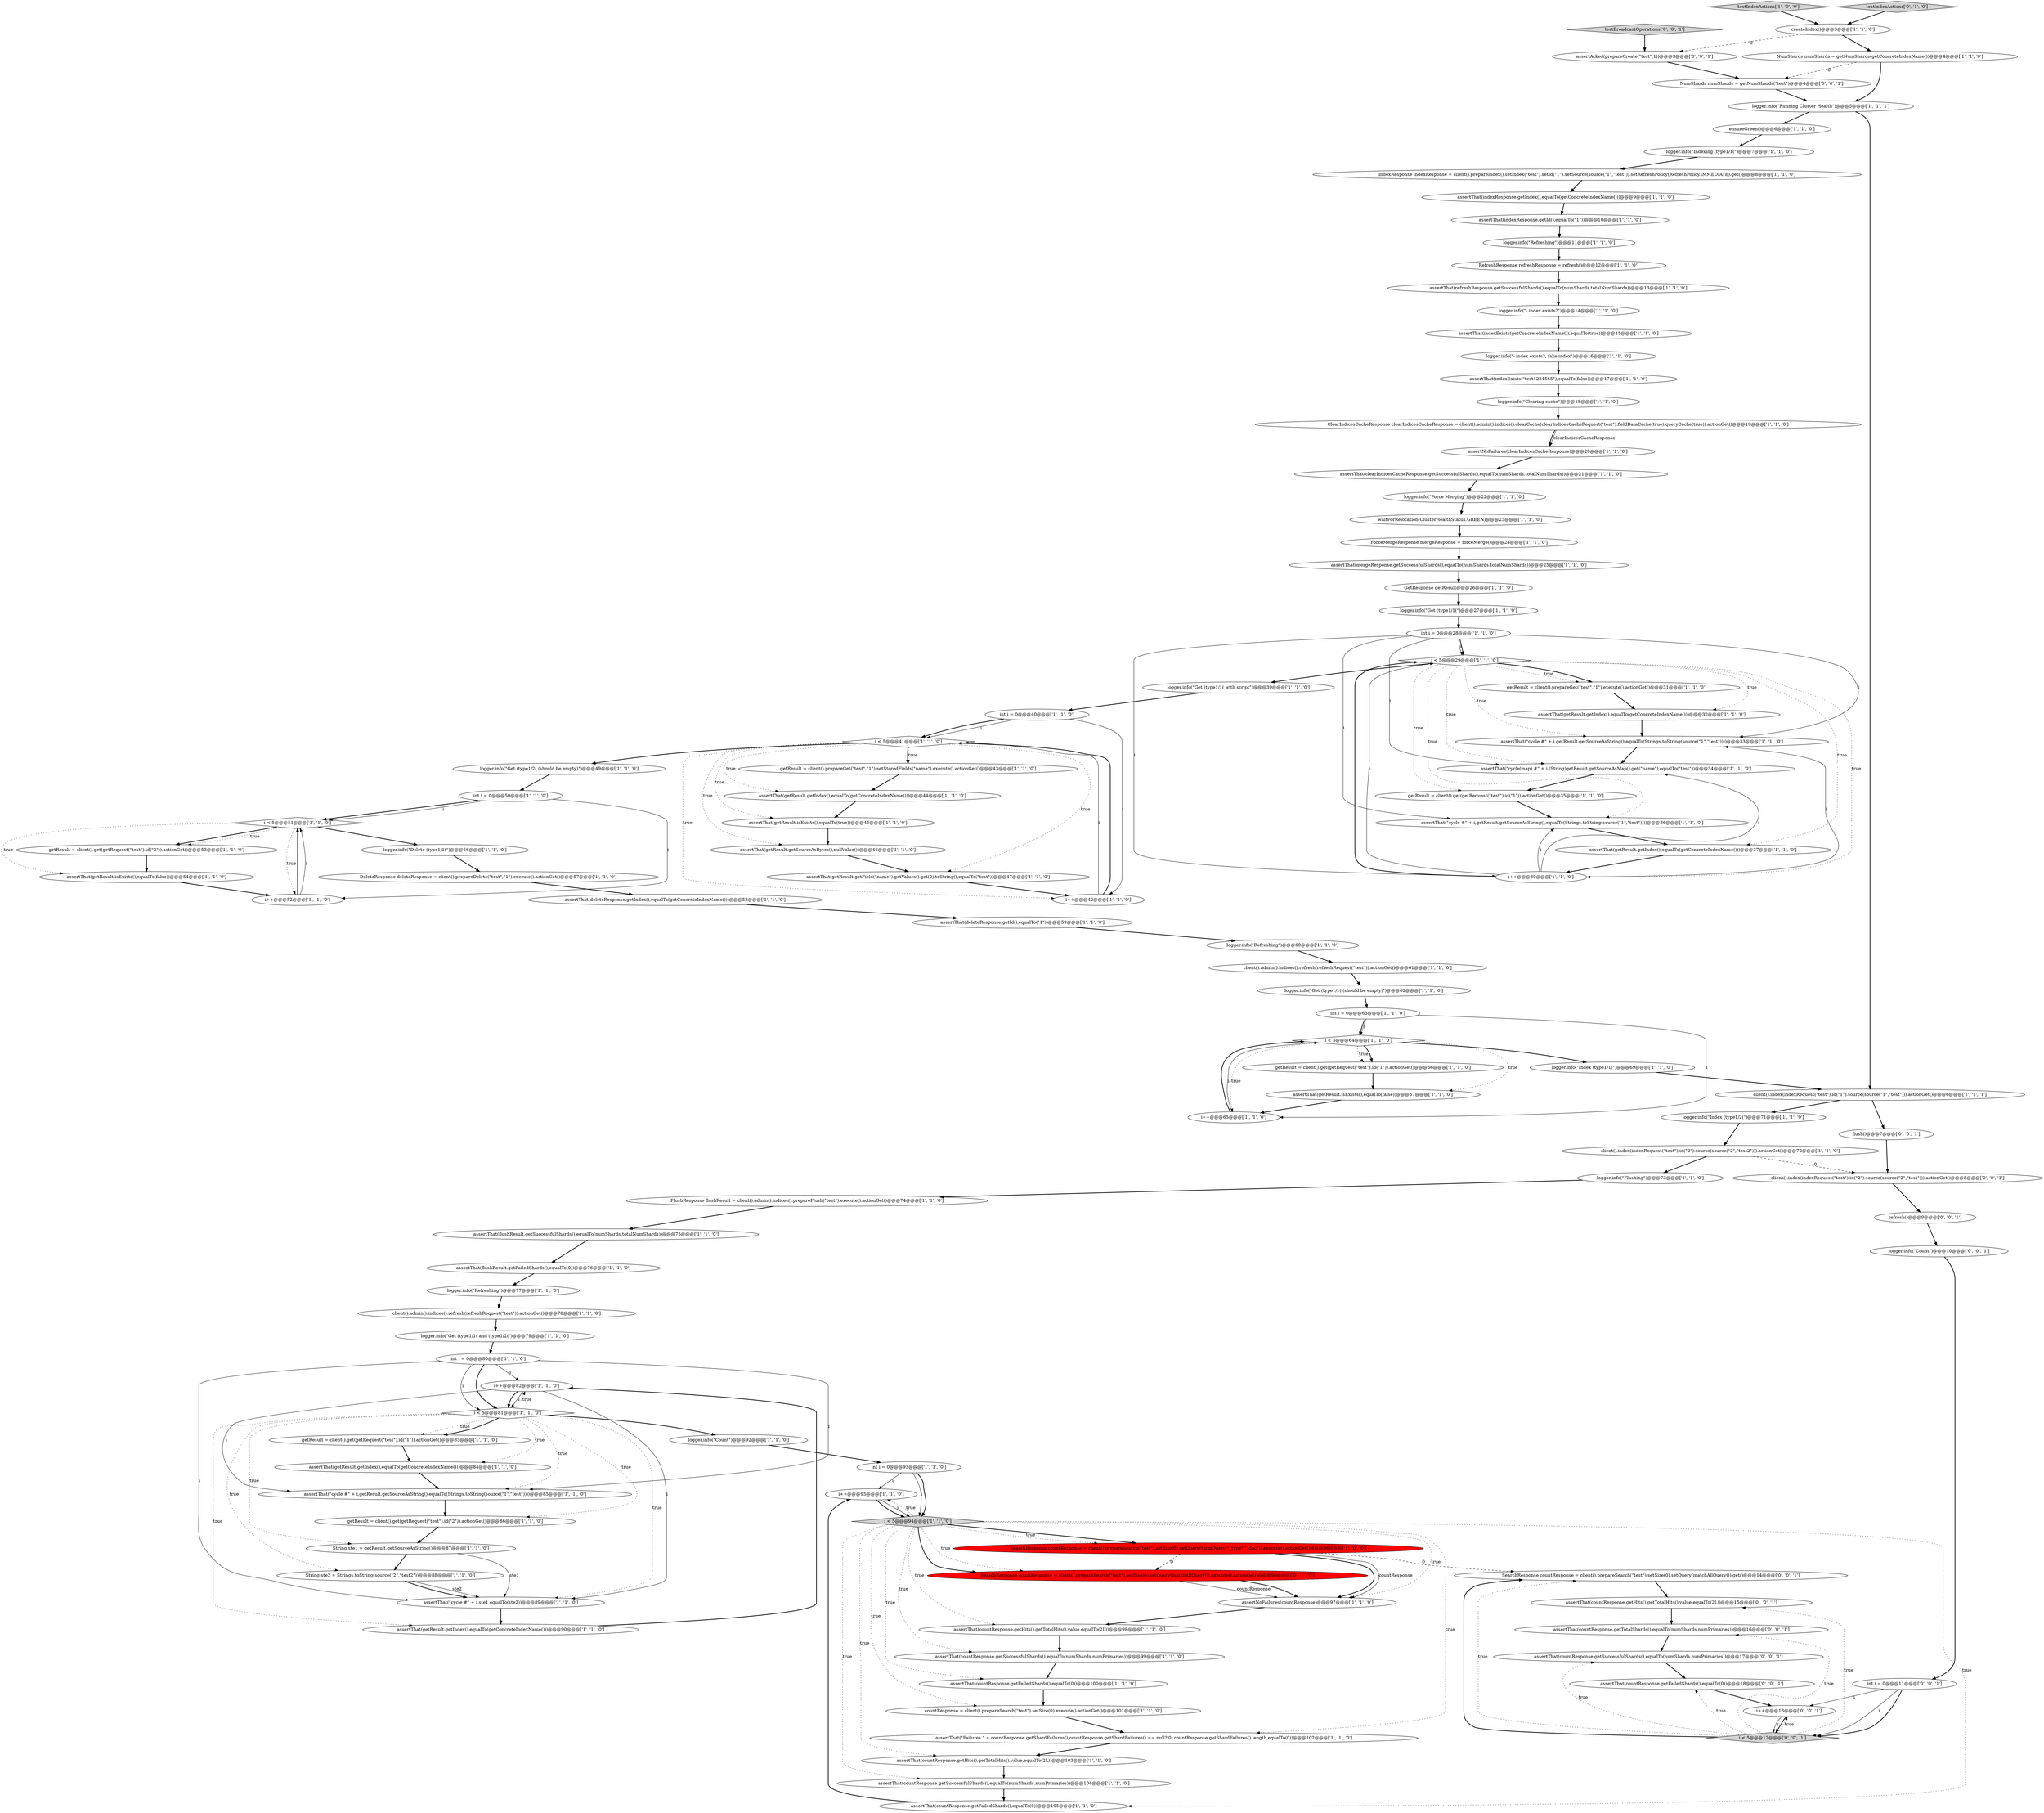 digraph {
71 [style = filled, label = "i++@@@82@@@['1', '1', '0']", fillcolor = white, shape = ellipse image = "AAA0AAABBB1BBB"];
20 [style = filled, label = "assertThat(indexExists(getConcreteIndexName()),equalTo(true))@@@15@@@['1', '1', '0']", fillcolor = white, shape = ellipse image = "AAA0AAABBB1BBB"];
45 [style = filled, label = "assertThat(indexExists(\"test1234565\"),equalTo(false))@@@17@@@['1', '1', '0']", fillcolor = white, shape = ellipse image = "AAA0AAABBB1BBB"];
59 [style = filled, label = "i < 5@@@51@@@['1', '1', '0']", fillcolor = white, shape = diamond image = "AAA0AAABBB1BBB"];
102 [style = filled, label = "assertThat(countResponse.getHits().getTotalHits().value,equalTo(2L))@@@15@@@['0', '0', '1']", fillcolor = white, shape = ellipse image = "AAA0AAABBB3BBB"];
32 [style = filled, label = "logger.info(\"Get (type1/2( (should be empty)\")@@@49@@@['1', '1', '0']", fillcolor = white, shape = ellipse image = "AAA0AAABBB1BBB"];
0 [style = filled, label = "waitForRelocation(ClusterHealthStatus.GREEN)@@@23@@@['1', '1', '0']", fillcolor = white, shape = ellipse image = "AAA0AAABBB1BBB"];
64 [style = filled, label = "assertThat(countResponse.getHits().getTotalHits().value,equalTo(2L))@@@103@@@['1', '1', '0']", fillcolor = white, shape = ellipse image = "AAA0AAABBB1BBB"];
69 [style = filled, label = "String ste1 = getResult.getSourceAsString()@@@87@@@['1', '1', '0']", fillcolor = white, shape = ellipse image = "AAA0AAABBB1BBB"];
106 [style = filled, label = "client().index(indexRequest(\"test\").id(\"2\").source(source(\"2\",\"test\"))).actionGet()@@@8@@@['0', '0', '1']", fillcolor = white, shape = ellipse image = "AAA0AAABBB3BBB"];
82 [style = filled, label = "assertThat(getResult.getIndex(),equalTo(getConcreteIndexName()))@@@32@@@['1', '1', '0']", fillcolor = white, shape = ellipse image = "AAA0AAABBB1BBB"];
39 [style = filled, label = "assertThat(refreshResponse.getSuccessfulShards(),equalTo(numShards.totalNumShards))@@@13@@@['1', '1', '0']", fillcolor = white, shape = ellipse image = "AAA0AAABBB1BBB"];
78 [style = filled, label = "int i = 0@@@93@@@['1', '1', '0']", fillcolor = white, shape = ellipse image = "AAA0AAABBB1BBB"];
98 [style = filled, label = "i < 5@@@64@@@['1', '1', '0']", fillcolor = white, shape = diamond image = "AAA0AAABBB1BBB"];
30 [style = filled, label = "logger.info(\"Refreshing\")@@@60@@@['1', '1', '0']", fillcolor = white, shape = ellipse image = "AAA0AAABBB1BBB"];
11 [style = filled, label = "assertThat(getResult.isExists(),equalTo(false))@@@67@@@['1', '1', '0']", fillcolor = white, shape = ellipse image = "AAA0AAABBB1BBB"];
115 [style = filled, label = "testBroadcastOperations['0', '0', '1']", fillcolor = lightgray, shape = diamond image = "AAA0AAABBB3BBB"];
108 [style = filled, label = "logger.info(\"Count\")@@@10@@@['0', '0', '1']", fillcolor = white, shape = ellipse image = "AAA0AAABBB3BBB"];
24 [style = filled, label = "logger.info(\"Get (type1/1( (should be empty)\")@@@62@@@['1', '1', '0']", fillcolor = white, shape = ellipse image = "AAA0AAABBB1BBB"];
96 [style = filled, label = "client().admin().indices().refresh(refreshRequest(\"test\")).actionGet()@@@78@@@['1', '1', '0']", fillcolor = white, shape = ellipse image = "AAA0AAABBB1BBB"];
37 [style = filled, label = "assertThat(flushResult.getFailedShards(),equalTo(0))@@@76@@@['1', '1', '0']", fillcolor = white, shape = ellipse image = "AAA0AAABBB1BBB"];
65 [style = filled, label = "logger.info(\"Index (type1/2(\")@@@71@@@['1', '1', '0']", fillcolor = white, shape = ellipse image = "AAA0AAABBB1BBB"];
97 [style = filled, label = "logger.info(\"Clearing cache\")@@@18@@@['1', '1', '0']", fillcolor = white, shape = ellipse image = "AAA0AAABBB1BBB"];
4 [style = filled, label = "assertThat(\"cycle #\" + i,getResult.getSourceAsString(),equalTo(Strings.toString(source(\"1\",\"test\"))))@@@33@@@['1', '1', '0']", fillcolor = white, shape = ellipse image = "AAA0AAABBB1BBB"];
16 [style = filled, label = "i < 5@@@41@@@['1', '1', '0']", fillcolor = white, shape = diamond image = "AAA0AAABBB1BBB"];
21 [style = filled, label = "getResult = client().get(getRequest(\"test\").id(\"1\")).actionGet()@@@83@@@['1', '1', '0']", fillcolor = white, shape = ellipse image = "AAA0AAABBB1BBB"];
70 [style = filled, label = "testIndexActions['1', '0', '0']", fillcolor = lightgray, shape = diamond image = "AAA0AAABBB1BBB"];
48 [style = filled, label = "assertThat(clearIndicesCacheResponse.getSuccessfulShards(),equalTo(numShards.totalNumShards))@@@21@@@['1', '1', '0']", fillcolor = white, shape = ellipse image = "AAA0AAABBB1BBB"];
86 [style = filled, label = "logger.info(\"Get (type1/1( with script\")@@@39@@@['1', '1', '0']", fillcolor = white, shape = ellipse image = "AAA0AAABBB1BBB"];
23 [style = filled, label = "i++@@@95@@@['1', '1', '0']", fillcolor = white, shape = ellipse image = "AAA0AAABBB1BBB"];
58 [style = filled, label = "ensureGreen()@@@6@@@['1', '1', '0']", fillcolor = white, shape = ellipse image = "AAA0AAABBB1BBB"];
95 [style = filled, label = "logger.info(\"Refreshing\")@@@77@@@['1', '1', '0']", fillcolor = white, shape = ellipse image = "AAA0AAABBB1BBB"];
36 [style = filled, label = "countResponse = client().prepareSearch(\"test\").setSize(0).execute().actionGet()@@@101@@@['1', '1', '0']", fillcolor = white, shape = ellipse image = "AAA0AAABBB1BBB"];
112 [style = filled, label = "i < 5@@@12@@@['0', '0', '1']", fillcolor = lightgray, shape = diamond image = "AAA0AAABBB3BBB"];
25 [style = filled, label = "logger.info(\"- index exists?, fake index\")@@@16@@@['1', '1', '0']", fillcolor = white, shape = ellipse image = "AAA0AAABBB1BBB"];
19 [style = filled, label = "i < 5@@@81@@@['1', '1', '0']", fillcolor = white, shape = diamond image = "AAA0AAABBB1BBB"];
76 [style = filled, label = "assertThat(\"cycle #\" + i,getResult.getSourceAsString(),equalTo(Strings.toString(source(\"1\",\"test\"))))@@@36@@@['1', '1', '0']", fillcolor = white, shape = ellipse image = "AAA0AAABBB1BBB"];
3 [style = filled, label = "createIndex()@@@3@@@['1', '1', '0']", fillcolor = white, shape = ellipse image = "AAA0AAABBB1BBB"];
40 [style = filled, label = "getResult = client().prepareGet(\"test\",\"1\").setStoredFields(\"name\").execute().actionGet()@@@43@@@['1', '1', '0']", fillcolor = white, shape = ellipse image = "AAA0AAABBB1BBB"];
55 [style = filled, label = "logger.info(\"Get (type1/1(\")@@@27@@@['1', '1', '0']", fillcolor = white, shape = ellipse image = "AAA0AAABBB1BBB"];
10 [style = filled, label = "logger.info(\"Refreshing\")@@@11@@@['1', '1', '0']", fillcolor = white, shape = ellipse image = "AAA0AAABBB1BBB"];
9 [style = filled, label = "logger.info(\"Force Merging\")@@@22@@@['1', '1', '0']", fillcolor = white, shape = ellipse image = "AAA0AAABBB1BBB"];
31 [style = filled, label = "DeleteResponse deleteResponse = client().prepareDelete(\"test\",\"1\").execute().actionGet()@@@57@@@['1', '1', '0']", fillcolor = white, shape = ellipse image = "AAA0AAABBB1BBB"];
46 [style = filled, label = "getResult = client().get(getRequest(\"test\").id(\"2\")).actionGet()@@@86@@@['1', '1', '0']", fillcolor = white, shape = ellipse image = "AAA0AAABBB1BBB"];
26 [style = filled, label = "logger.info(\"- index exists?\")@@@14@@@['1', '1', '0']", fillcolor = white, shape = ellipse image = "AAA0AAABBB1BBB"];
90 [style = filled, label = "assertThat(deleteResponse.getIndex(),equalTo(getConcreteIndexName()))@@@58@@@['1', '1', '0']", fillcolor = white, shape = ellipse image = "AAA0AAABBB1BBB"];
72 [style = filled, label = "int i = 0@@@80@@@['1', '1', '0']", fillcolor = white, shape = ellipse image = "AAA0AAABBB1BBB"];
113 [style = filled, label = "assertThat(countResponse.getTotalShards(),equalTo(numShards.numPrimaries))@@@16@@@['0', '0', '1']", fillcolor = white, shape = ellipse image = "AAA0AAABBB3BBB"];
85 [style = filled, label = "assertThat(countResponse.getSuccessfulShards(),equalTo(numShards.numPrimaries))@@@104@@@['1', '1', '0']", fillcolor = white, shape = ellipse image = "AAA0AAABBB1BBB"];
43 [style = filled, label = "assertThat(getResult.isExists(),equalTo(true))@@@45@@@['1', '1', '0']", fillcolor = white, shape = ellipse image = "AAA0AAABBB1BBB"];
54 [style = filled, label = "logger.info(\"Indexing (type1/1(\")@@@7@@@['1', '1', '0']", fillcolor = white, shape = ellipse image = "AAA0AAABBB1BBB"];
73 [style = filled, label = "NumShards numShards = getNumShards(getConcreteIndexName())@@@4@@@['1', '1', '0']", fillcolor = white, shape = ellipse image = "AAA0AAABBB1BBB"];
50 [style = filled, label = "getResult = client().get(getRequest(\"test\").id(\"1\")).actionGet()@@@66@@@['1', '1', '0']", fillcolor = white, shape = ellipse image = "AAA0AAABBB1BBB"];
77 [style = filled, label = "i < 5@@@94@@@['1', '1', '0']", fillcolor = lightgray, shape = diamond image = "AAA0AAABBB1BBB"];
88 [style = filled, label = "assertThat(deleteResponse.getId(),equalTo(\"1\"))@@@59@@@['1', '1', '0']", fillcolor = white, shape = ellipse image = "AAA0AAABBB1BBB"];
35 [style = filled, label = "assertThat(countResponse.getHits().getTotalHits().value,equalTo(2L))@@@98@@@['1', '1', '0']", fillcolor = white, shape = ellipse image = "AAA0AAABBB1BBB"];
52 [style = filled, label = "i++@@@65@@@['1', '1', '0']", fillcolor = white, shape = ellipse image = "AAA0AAABBB1BBB"];
7 [style = filled, label = "IndexResponse indexResponse = client().prepareIndex().setIndex(\"test\").setId(\"1\").setSource(source(\"1\",\"test\")).setRefreshPolicy(RefreshPolicy.IMMEDIATE).get()@@@8@@@['1', '1', '0']", fillcolor = white, shape = ellipse image = "AAA0AAABBB1BBB"];
12 [style = filled, label = "getResult = client().prepareGet(\"test\",\"1\").execute().actionGet()@@@31@@@['1', '1', '0']", fillcolor = white, shape = ellipse image = "AAA0AAABBB1BBB"];
63 [style = filled, label = "int i = 0@@@50@@@['1', '1', '0']", fillcolor = white, shape = ellipse image = "AAA0AAABBB1BBB"];
44 [style = filled, label = "RefreshResponse refreshResponse = refresh()@@@12@@@['1', '1', '0']", fillcolor = white, shape = ellipse image = "AAA0AAABBB1BBB"];
62 [style = filled, label = "assertThat(\"Failures \" + countResponse.getShardFailures(),countResponse.getShardFailures() == null? 0: countResponse.getShardFailures().length,equalTo(0))@@@102@@@['1', '1', '0']", fillcolor = white, shape = ellipse image = "AAA0AAABBB1BBB"];
74 [style = filled, label = "logger.info(\"Count\")@@@92@@@['1', '1', '0']", fillcolor = white, shape = ellipse image = "AAA0AAABBB1BBB"];
34 [style = filled, label = "GetResponse getResult@@@26@@@['1', '1', '0']", fillcolor = white, shape = ellipse image = "AAA0AAABBB1BBB"];
91 [style = filled, label = "assertThat(countResponse.getFailedShards(),equalTo(0))@@@105@@@['1', '1', '0']", fillcolor = white, shape = ellipse image = "AAA0AAABBB1BBB"];
75 [style = filled, label = "assertThat(getResult.getIndex(),equalTo(getConcreteIndexName()))@@@37@@@['1', '1', '0']", fillcolor = white, shape = ellipse image = "AAA0AAABBB1BBB"];
33 [style = filled, label = "i < 5@@@29@@@['1', '1', '0']", fillcolor = white, shape = diamond image = "AAA0AAABBB1BBB"];
94 [style = filled, label = "assertThat(countResponse.getFailedShards(),equalTo(0))@@@100@@@['1', '1', '0']", fillcolor = white, shape = ellipse image = "AAA0AAABBB1BBB"];
42 [style = filled, label = "FlushResponse flushResult = client().admin().indices().prepareFlush(\"test\").execute().actionGet()@@@74@@@['1', '1', '0']", fillcolor = white, shape = ellipse image = "AAA0AAABBB1BBB"];
92 [style = filled, label = "assertThat(indexResponse.getIndex(),equalTo(getConcreteIndexName()))@@@9@@@['1', '1', '0']", fillcolor = white, shape = ellipse image = "AAA0AAABBB1BBB"];
68 [style = filled, label = "assertThat(getResult.getIndex(),equalTo(getConcreteIndexName()))@@@84@@@['1', '1', '0']", fillcolor = white, shape = ellipse image = "AAA0AAABBB1BBB"];
87 [style = filled, label = "assertThat(getResult.getField(\"name\").getValues().get(0).toString(),equalTo(\"test\"))@@@47@@@['1', '1', '0']", fillcolor = white, shape = ellipse image = "AAA0AAABBB1BBB"];
28 [style = filled, label = "logger.info(\"Flushing\")@@@73@@@['1', '1', '0']", fillcolor = white, shape = ellipse image = "AAA0AAABBB1BBB"];
107 [style = filled, label = "assertAcked(prepareCreate(\"test\",1))@@@3@@@['0', '0', '1']", fillcolor = white, shape = ellipse image = "AAA0AAABBB3BBB"];
105 [style = filled, label = "NumShards numShards = getNumShards(\"test\")@@@4@@@['0', '0', '1']", fillcolor = white, shape = ellipse image = "AAA0AAABBB3BBB"];
79 [style = filled, label = "assertThat(indexResponse.getId(),equalTo(\"1\"))@@@10@@@['1', '1', '0']", fillcolor = white, shape = ellipse image = "AAA0AAABBB1BBB"];
89 [style = filled, label = "assertThat(\"cycle #\" + i,getResult.getSourceAsString(),equalTo(Strings.toString(source(\"1\",\"test\"))))@@@85@@@['1', '1', '0']", fillcolor = white, shape = ellipse image = "AAA0AAABBB1BBB"];
110 [style = filled, label = "refresh()@@@9@@@['0', '0', '1']", fillcolor = white, shape = ellipse image = "AAA0AAABBB3BBB"];
60 [style = filled, label = "assertNoFailures(countResponse)@@@97@@@['1', '1', '0']", fillcolor = white, shape = ellipse image = "AAA0AAABBB1BBB"];
14 [style = filled, label = "int i = 0@@@28@@@['1', '1', '0']", fillcolor = white, shape = ellipse image = "AAA0AAABBB1BBB"];
104 [style = filled, label = "assertThat(countResponse.getSuccessfulShards(),equalTo(numShards.numPrimaries))@@@17@@@['0', '0', '1']", fillcolor = white, shape = ellipse image = "AAA0AAABBB3BBB"];
100 [style = filled, label = "SearchResponse countResponse = client().prepareSearch(\"test\").setSize(0).setQuery(matchAllQuery()).execute().actionGet()@@@96@@@['0', '1', '0']", fillcolor = red, shape = ellipse image = "AAA1AAABBB2BBB"];
49 [style = filled, label = "getResult = client().get(getRequest(\"test\").id(\"2\")).actionGet()@@@53@@@['1', '1', '0']", fillcolor = white, shape = ellipse image = "AAA0AAABBB1BBB"];
84 [style = filled, label = "assertThat(flushResult.getSuccessfulShards(),equalTo(numShards.totalNumShards))@@@75@@@['1', '1', '0']", fillcolor = white, shape = ellipse image = "AAA0AAABBB1BBB"];
5 [style = filled, label = "assertNoFailures(clearIndicesCacheResponse)@@@20@@@['1', '1', '0']", fillcolor = white, shape = ellipse image = "AAA0AAABBB1BBB"];
61 [style = filled, label = "assertThat(getResult.getIndex(),equalTo(getConcreteIndexName()))@@@44@@@['1', '1', '0']", fillcolor = white, shape = ellipse image = "AAA0AAABBB1BBB"];
1 [style = filled, label = "assertThat(\"cycle(map) #\" + i,(String)getResult.getSourceAsMap().get(\"name\"),equalTo(\"test\"))@@@34@@@['1', '1', '0']", fillcolor = white, shape = ellipse image = "AAA0AAABBB1BBB"];
22 [style = filled, label = "SearchResponse countResponse = client().prepareSearch(\"test\").setSize(0).setQuery(termQuery(\"_type\",\"_doc\")).execute().actionGet()@@@96@@@['1', '0', '0']", fillcolor = red, shape = ellipse image = "AAA1AAABBB1BBB"];
17 [style = filled, label = "String ste2 = Strings.toString(source(\"2\",\"test2\"))@@@88@@@['1', '1', '0']", fillcolor = white, shape = ellipse image = "AAA0AAABBB1BBB"];
38 [style = filled, label = "assertThat(getResult.getIndex(),equalTo(getConcreteIndexName()))@@@90@@@['1', '1', '0']", fillcolor = white, shape = ellipse image = "AAA0AAABBB1BBB"];
15 [style = filled, label = "assertThat(countResponse.getSuccessfulShards(),equalTo(numShards.numPrimaries))@@@99@@@['1', '1', '0']", fillcolor = white, shape = ellipse image = "AAA0AAABBB1BBB"];
111 [style = filled, label = "int i = 0@@@11@@@['0', '0', '1']", fillcolor = white, shape = ellipse image = "AAA0AAABBB3BBB"];
27 [style = filled, label = "i++@@@30@@@['1', '1', '0']", fillcolor = white, shape = ellipse image = "AAA0AAABBB1BBB"];
109 [style = filled, label = "i++@@@13@@@['0', '0', '1']", fillcolor = white, shape = ellipse image = "AAA0AAABBB3BBB"];
8 [style = filled, label = "ForceMergeResponse mergeResponse = forceMerge()@@@24@@@['1', '1', '0']", fillcolor = white, shape = ellipse image = "AAA0AAABBB1BBB"];
93 [style = filled, label = "assertThat(mergeResponse.getSuccessfulShards(),equalTo(numShards.totalNumShards))@@@25@@@['1', '1', '0']", fillcolor = white, shape = ellipse image = "AAA0AAABBB1BBB"];
101 [style = filled, label = "SearchResponse countResponse = client().prepareSearch(\"test\").setSize(0).setQuery(matchAllQuery()).get()@@@14@@@['0', '0', '1']", fillcolor = white, shape = ellipse image = "AAA0AAABBB3BBB"];
114 [style = filled, label = "flush()@@@7@@@['0', '0', '1']", fillcolor = white, shape = ellipse image = "AAA0AAABBB3BBB"];
51 [style = filled, label = "assertThat(getResult.isExists(),equalTo(false))@@@54@@@['1', '1', '0']", fillcolor = white, shape = ellipse image = "AAA0AAABBB1BBB"];
57 [style = filled, label = "i++@@@42@@@['1', '1', '0']", fillcolor = white, shape = ellipse image = "AAA0AAABBB1BBB"];
56 [style = filled, label = "ClearIndicesCacheResponse clearIndicesCacheResponse = client().admin().indices().clearCache(clearIndicesCacheRequest(\"test\").fieldDataCache(true).queryCache(true)).actionGet()@@@19@@@['1', '1', '0']", fillcolor = white, shape = ellipse image = "AAA0AAABBB1BBB"];
29 [style = filled, label = "logger.info(\"Get (type1/1( and (type1/2(\")@@@79@@@['1', '1', '0']", fillcolor = white, shape = ellipse image = "AAA0AAABBB1BBB"];
41 [style = filled, label = "logger.info(\"Delete (type1/1(\")@@@56@@@['1', '1', '0']", fillcolor = white, shape = ellipse image = "AAA0AAABBB1BBB"];
103 [style = filled, label = "assertThat(countResponse.getFailedShards(),equalTo(0))@@@18@@@['0', '0', '1']", fillcolor = white, shape = ellipse image = "AAA0AAABBB3BBB"];
47 [style = filled, label = "client().index(indexRequest(\"test\").id(\"2\").source(source(\"2\",\"test2\"))).actionGet()@@@72@@@['1', '1', '0']", fillcolor = white, shape = ellipse image = "AAA0AAABBB1BBB"];
99 [style = filled, label = "testIndexActions['0', '1', '0']", fillcolor = lightgray, shape = diamond image = "AAA0AAABBB2BBB"];
6 [style = filled, label = "client().index(indexRequest(\"test\").id(\"1\").source(source(\"1\",\"test\"))).actionGet()@@@6@@@['1', '1', '1']", fillcolor = white, shape = ellipse image = "AAA0AAABBB1BBB"];
2 [style = filled, label = "int i = 0@@@63@@@['1', '1', '0']", fillcolor = white, shape = ellipse image = "AAA0AAABBB1BBB"];
53 [style = filled, label = "client().admin().indices().refresh(refreshRequest(\"test\")).actionGet()@@@61@@@['1', '1', '0']", fillcolor = white, shape = ellipse image = "AAA0AAABBB1BBB"];
83 [style = filled, label = "assertThat(\"cycle #\" + i,ste1,equalTo(ste2))@@@89@@@['1', '1', '0']", fillcolor = white, shape = ellipse image = "AAA0AAABBB1BBB"];
18 [style = filled, label = "getResult = client().get(getRequest(\"test\").id(\"1\")).actionGet()@@@35@@@['1', '1', '0']", fillcolor = white, shape = ellipse image = "AAA0AAABBB1BBB"];
13 [style = filled, label = "i++@@@52@@@['1', '1', '0']", fillcolor = white, shape = ellipse image = "AAA0AAABBB1BBB"];
66 [style = filled, label = "int i = 0@@@40@@@['1', '1', '0']", fillcolor = white, shape = ellipse image = "AAA0AAABBB1BBB"];
81 [style = filled, label = "assertThat(getResult.getSourceAsBytes(),nullValue())@@@46@@@['1', '1', '0']", fillcolor = white, shape = ellipse image = "AAA0AAABBB1BBB"];
80 [style = filled, label = "logger.info(\"Index (type1/1(\")@@@69@@@['1', '1', '0']", fillcolor = white, shape = ellipse image = "AAA0AAABBB1BBB"];
67 [style = filled, label = "logger.info(\"Running Cluster Health\")@@@5@@@['1', '1', '1']", fillcolor = white, shape = ellipse image = "AAA0AAABBB1BBB"];
104->103 [style = bold, label=""];
77->91 [style = dotted, label="true"];
59->49 [style = bold, label=""];
90->88 [style = bold, label=""];
65->47 [style = bold, label=""];
61->43 [style = bold, label=""];
2->52 [style = solid, label="i"];
70->3 [style = bold, label=""];
25->45 [style = bold, label=""];
72->19 [style = solid, label="i"];
19->83 [style = dotted, label="true"];
96->29 [style = bold, label=""];
55->14 [style = bold, label=""];
3->73 [style = bold, label=""];
106->110 [style = bold, label=""];
27->1 [style = solid, label="i"];
49->51 [style = bold, label=""];
42->84 [style = bold, label=""];
43->81 [style = bold, label=""];
57->16 [style = solid, label="i"];
79->10 [style = bold, label=""];
73->105 [style = dashed, label="0"];
29->72 [style = bold, label=""];
32->63 [style = bold, label=""];
23->77 [style = bold, label=""];
22->60 [style = bold, label=""];
114->106 [style = bold, label=""];
23->77 [style = solid, label="i"];
13->59 [style = bold, label=""];
77->100 [style = bold, label=""];
14->27 [style = solid, label="i"];
19->69 [style = dotted, label="true"];
2->98 [style = solid, label="i"];
19->71 [style = dotted, label="true"];
107->105 [style = bold, label=""];
98->52 [style = dotted, label="true"];
57->16 [style = bold, label=""];
0->8 [style = bold, label=""];
109->112 [style = bold, label=""];
27->33 [style = bold, label=""];
83->38 [style = bold, label=""];
28->42 [style = bold, label=""];
14->4 [style = solid, label="i"];
67->58 [style = bold, label=""];
98->80 [style = bold, label=""];
89->46 [style = bold, label=""];
111->109 [style = solid, label="i"];
77->64 [style = dotted, label="true"];
33->27 [style = dotted, label="true"];
112->109 [style = dotted, label="true"];
2->98 [style = bold, label=""];
16->40 [style = dotted, label="true"];
88->30 [style = bold, label=""];
98->50 [style = dotted, label="true"];
76->75 [style = bold, label=""];
40->61 [style = bold, label=""];
16->43 [style = dotted, label="true"];
16->40 [style = bold, label=""];
77->100 [style = dotted, label="true"];
33->4 [style = dotted, label="true"];
73->67 [style = bold, label=""];
110->108 [style = bold, label=""];
99->3 [style = bold, label=""];
74->78 [style = bold, label=""];
84->37 [style = bold, label=""];
111->112 [style = bold, label=""];
19->17 [style = dotted, label="true"];
86->66 [style = bold, label=""];
91->23 [style = bold, label=""];
19->38 [style = dotted, label="true"];
47->28 [style = bold, label=""];
77->23 [style = dotted, label="true"];
14->76 [style = solid, label="i"];
59->49 [style = dotted, label="true"];
16->32 [style = bold, label=""];
112->101 [style = bold, label=""];
19->21 [style = dotted, label="true"];
64->85 [style = bold, label=""];
16->57 [style = dotted, label="true"];
85->91 [style = bold, label=""];
20->25 [style = bold, label=""];
52->98 [style = solid, label="i"];
58->54 [style = bold, label=""];
39->26 [style = bold, label=""];
59->51 [style = dotted, label="true"];
109->112 [style = solid, label="i"];
36->62 [style = bold, label=""];
12->82 [style = bold, label=""];
101->102 [style = bold, label=""];
10->44 [style = bold, label=""];
69->83 [style = solid, label="ste1"];
78->77 [style = solid, label="i"];
33->76 [style = dotted, label="true"];
77->35 [style = dotted, label="true"];
53->24 [style = bold, label=""];
33->18 [style = dotted, label="true"];
71->83 [style = solid, label="i"];
21->68 [style = bold, label=""];
105->67 [style = bold, label=""];
66->16 [style = solid, label="i"];
27->4 [style = solid, label="i"];
82->4 [style = bold, label=""];
31->90 [style = bold, label=""];
19->68 [style = dotted, label="true"];
17->83 [style = solid, label="ste2"];
71->19 [style = bold, label=""];
77->62 [style = dotted, label="true"];
22->100 [style = dashed, label="0"];
16->61 [style = dotted, label="true"];
19->74 [style = bold, label=""];
7->92 [style = bold, label=""];
26->20 [style = bold, label=""];
8->93 [style = bold, label=""];
81->87 [style = bold, label=""];
97->56 [style = bold, label=""];
112->104 [style = dotted, label="true"];
15->94 [style = bold, label=""];
98->11 [style = dotted, label="true"];
54->7 [style = bold, label=""];
112->113 [style = dotted, label="true"];
71->89 [style = solid, label="i"];
63->59 [style = bold, label=""];
35->15 [style = bold, label=""];
52->98 [style = bold, label=""];
33->12 [style = dotted, label="true"];
94->36 [style = bold, label=""];
69->17 [style = bold, label=""];
19->89 [style = dotted, label="true"];
56->5 [style = bold, label=""];
113->104 [style = bold, label=""];
3->107 [style = dashed, label="0"];
27->33 [style = solid, label="i"];
115->107 [style = bold, label=""];
67->6 [style = bold, label=""];
34->55 [style = bold, label=""];
27->76 [style = solid, label="i"];
30->53 [style = bold, label=""];
33->86 [style = bold, label=""];
33->12 [style = bold, label=""];
72->83 [style = solid, label="i"];
51->13 [style = bold, label=""];
77->22 [style = bold, label=""];
77->36 [style = dotted, label="true"];
77->15 [style = dotted, label="true"];
6->65 [style = bold, label=""];
16->81 [style = dotted, label="true"];
112->102 [style = dotted, label="true"];
33->82 [style = dotted, label="true"];
92->79 [style = bold, label=""];
14->33 [style = solid, label="i"];
16->87 [style = dotted, label="true"];
22->101 [style = dashed, label="0"];
66->16 [style = bold, label=""];
112->101 [style = dotted, label="true"];
41->31 [style = bold, label=""];
4->1 [style = bold, label=""];
46->69 [style = bold, label=""];
80->6 [style = bold, label=""];
13->59 [style = solid, label="i"];
108->111 [style = bold, label=""];
78->23 [style = solid, label="i"];
63->59 [style = solid, label="i"];
47->106 [style = dashed, label="0"];
19->21 [style = bold, label=""];
111->112 [style = solid, label="i"];
72->89 [style = solid, label="i"];
72->19 [style = bold, label=""];
77->60 [style = dotted, label="true"];
9->0 [style = bold, label=""];
24->2 [style = bold, label=""];
45->97 [style = bold, label=""];
93->34 [style = bold, label=""];
48->9 [style = bold, label=""];
77->22 [style = dotted, label="true"];
1->18 [style = bold, label=""];
87->57 [style = bold, label=""];
112->103 [style = dotted, label="true"];
11->52 [style = bold, label=""];
62->64 [style = bold, label=""];
102->113 [style = bold, label=""];
100->60 [style = solid, label="countResponse"];
44->39 [style = bold, label=""];
71->19 [style = solid, label="i"];
14->33 [style = bold, label=""];
22->60 [style = solid, label="countResponse"];
18->76 [style = bold, label=""];
78->77 [style = bold, label=""];
66->57 [style = solid, label="i"];
60->35 [style = bold, label=""];
98->50 [style = bold, label=""];
37->95 [style = bold, label=""];
77->94 [style = dotted, label="true"];
50->11 [style = bold, label=""];
68->89 [style = bold, label=""];
103->109 [style = bold, label=""];
14->1 [style = solid, label="i"];
19->46 [style = dotted, label="true"];
95->96 [style = bold, label=""];
33->1 [style = dotted, label="true"];
5->48 [style = bold, label=""];
17->83 [style = bold, label=""];
72->71 [style = solid, label="i"];
56->5 [style = solid, label="clearIndicesCacheResponse"];
63->13 [style = solid, label="i"];
75->27 [style = bold, label=""];
59->41 [style = bold, label=""];
59->13 [style = dotted, label="true"];
77->85 [style = dotted, label="true"];
33->75 [style = dotted, label="true"];
6->114 [style = bold, label=""];
100->60 [style = bold, label=""];
38->71 [style = bold, label=""];
}
